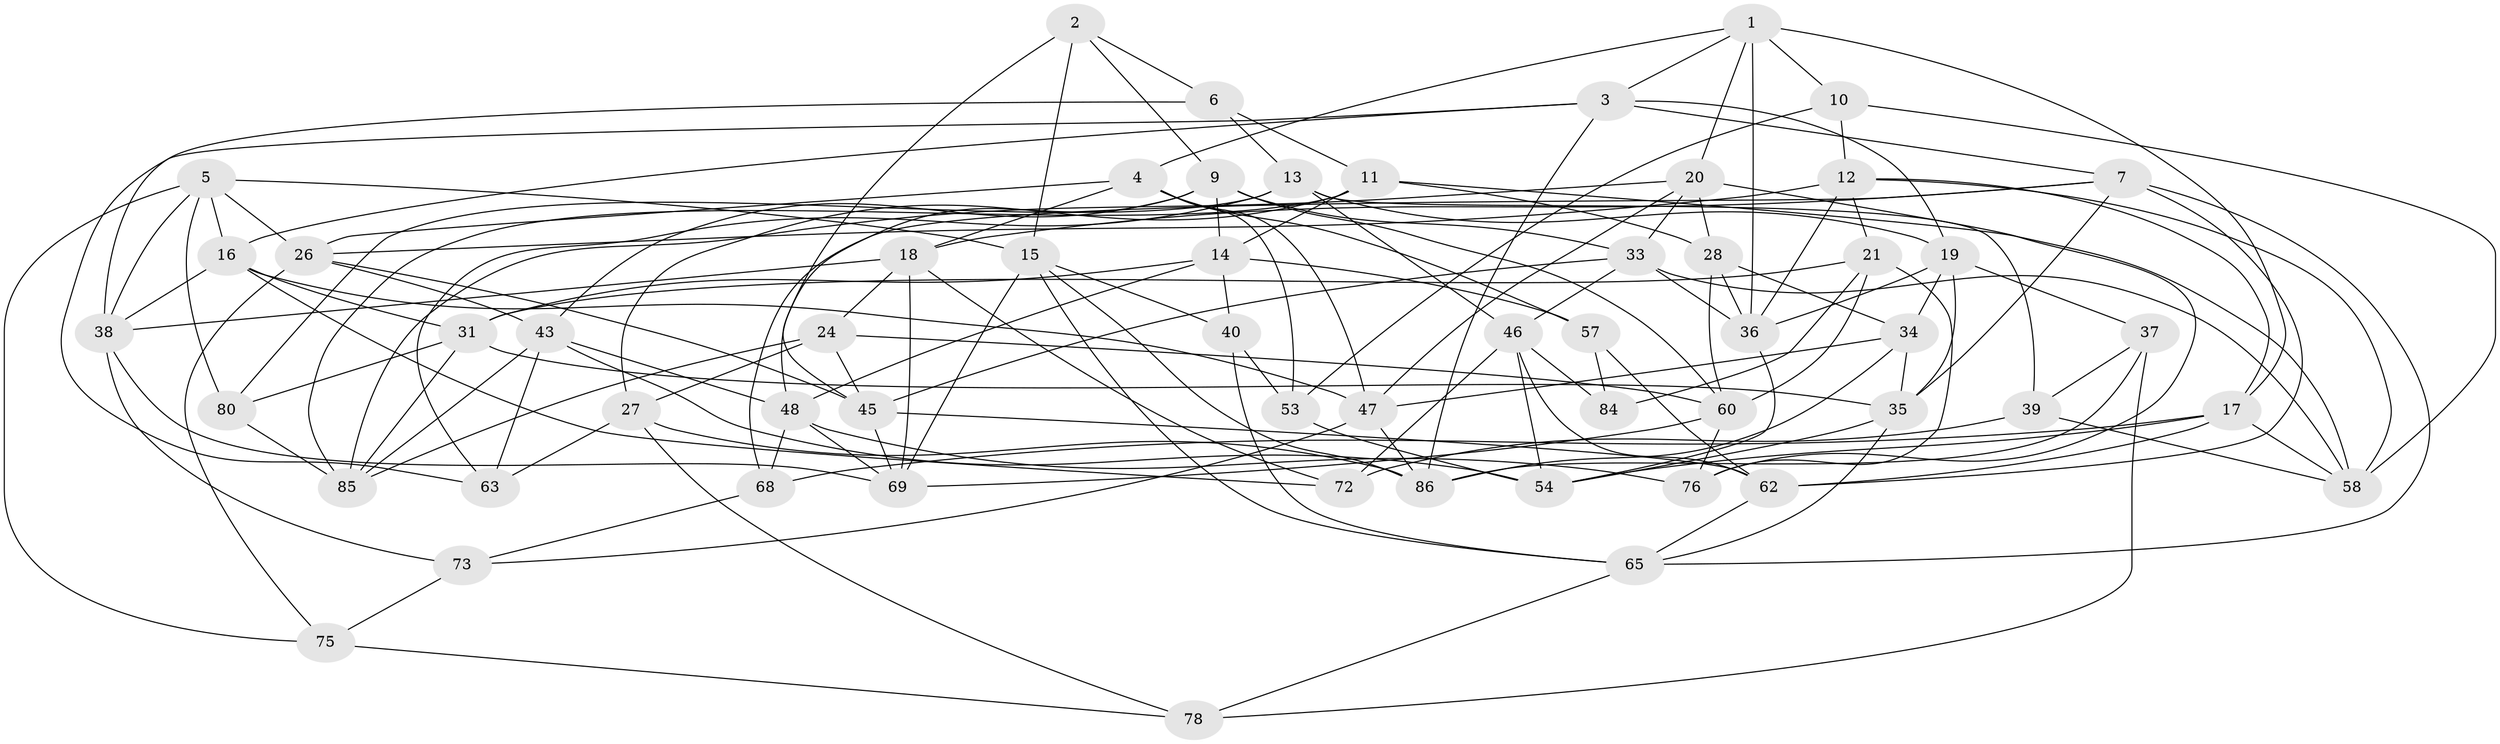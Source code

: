 // Generated by graph-tools (version 1.1) at 2025/24/03/03/25 07:24:26]
// undirected, 57 vertices, 151 edges
graph export_dot {
graph [start="1"]
  node [color=gray90,style=filled];
  1 [super="+82"];
  2;
  3 [super="+23"];
  4 [super="+8"];
  5 [super="+91"];
  6;
  7 [super="+29"];
  9 [super="+81"];
  10;
  11 [super="+70"];
  12 [super="+22"];
  13 [super="+30"];
  14 [super="+49"];
  15 [super="+93"];
  16 [super="+64"];
  17 [super="+74"];
  18 [super="+51"];
  19 [super="+25"];
  20 [super="+87"];
  21 [super="+92"];
  24 [super="+59"];
  26 [super="+96"];
  27 [super="+32"];
  28 [super="+89"];
  31 [super="+41"];
  33 [super="+88"];
  34 [super="+52"];
  35 [super="+42"];
  36 [super="+56"];
  37;
  38 [super="+44"];
  39;
  40;
  43 [super="+55"];
  45 [super="+67"];
  46 [super="+66"];
  47 [super="+79"];
  48 [super="+50"];
  53;
  54 [super="+90"];
  57;
  58 [super="+61"];
  60 [super="+71"];
  62 [super="+95"];
  63;
  65 [super="+83"];
  68;
  69 [super="+77"];
  72;
  73;
  75;
  76;
  78;
  80;
  84;
  85 [super="+94"];
  86 [super="+97"];
  1 -- 10;
  1 -- 3;
  1 -- 4;
  1 -- 17;
  1 -- 20;
  1 -- 36;
  2 -- 15;
  2 -- 6;
  2 -- 9;
  2 -- 45;
  3 -- 86;
  3 -- 7;
  3 -- 16;
  3 -- 63;
  3 -- 19;
  4 -- 18;
  4 -- 53;
  4 -- 47;
  4 -- 26;
  4 -- 57;
  5 -- 75;
  5 -- 26;
  5 -- 15;
  5 -- 80;
  5 -- 16;
  5 -- 38;
  6 -- 11;
  6 -- 38;
  6 -- 13;
  7 -- 18;
  7 -- 68;
  7 -- 62;
  7 -- 35;
  7 -- 65;
  9 -- 60;
  9 -- 33;
  9 -- 48;
  9 -- 43;
  9 -- 14;
  10 -- 12;
  10 -- 53;
  10 -- 58;
  11 -- 14;
  11 -- 27;
  11 -- 28;
  11 -- 58;
  11 -- 85;
  12 -- 17;
  12 -- 36;
  12 -- 21;
  12 -- 26;
  12 -- 58;
  13 -- 39;
  13 -- 19;
  13 -- 80;
  13 -- 46;
  13 -- 63;
  14 -- 57;
  14 -- 31;
  14 -- 40;
  14 -- 48;
  15 -- 40;
  15 -- 69;
  15 -- 86;
  15 -- 65;
  16 -- 38;
  16 -- 72;
  16 -- 31;
  16 -- 47;
  17 -- 68;
  17 -- 54;
  17 -- 58;
  17 -- 62;
  18 -- 69;
  18 -- 24;
  18 -- 72;
  18 -- 38;
  19 -- 36;
  19 -- 35;
  19 -- 37;
  19 -- 34;
  20 -- 76;
  20 -- 47;
  20 -- 85;
  20 -- 28;
  20 -- 33;
  21 -- 76;
  21 -- 84 [weight=2];
  21 -- 60;
  21 -- 31;
  24 -- 27 [weight=2];
  24 -- 85;
  24 -- 60;
  24 -- 45;
  26 -- 75;
  26 -- 43;
  26 -- 45;
  27 -- 78;
  27 -- 63;
  27 -- 86;
  28 -- 60;
  28 -- 34 [weight=2];
  28 -- 36;
  31 -- 85;
  31 -- 80;
  31 -- 35;
  33 -- 36;
  33 -- 45;
  33 -- 58;
  33 -- 46;
  34 -- 86;
  34 -- 35;
  34 -- 47;
  35 -- 54;
  35 -- 65;
  36 -- 54;
  37 -- 39;
  37 -- 78;
  37 -- 86;
  38 -- 69;
  38 -- 73;
  39 -- 72;
  39 -- 58;
  40 -- 53;
  40 -- 65;
  43 -- 63;
  43 -- 85;
  43 -- 48;
  43 -- 54;
  45 -- 69;
  45 -- 62;
  46 -- 72;
  46 -- 54;
  46 -- 84;
  46 -- 62;
  47 -- 73;
  47 -- 86;
  48 -- 76;
  48 -- 69;
  48 -- 68;
  53 -- 54;
  57 -- 84;
  57 -- 62;
  60 -- 69;
  60 -- 76;
  62 -- 65;
  65 -- 78;
  68 -- 73;
  73 -- 75;
  75 -- 78;
  80 -- 85;
}
